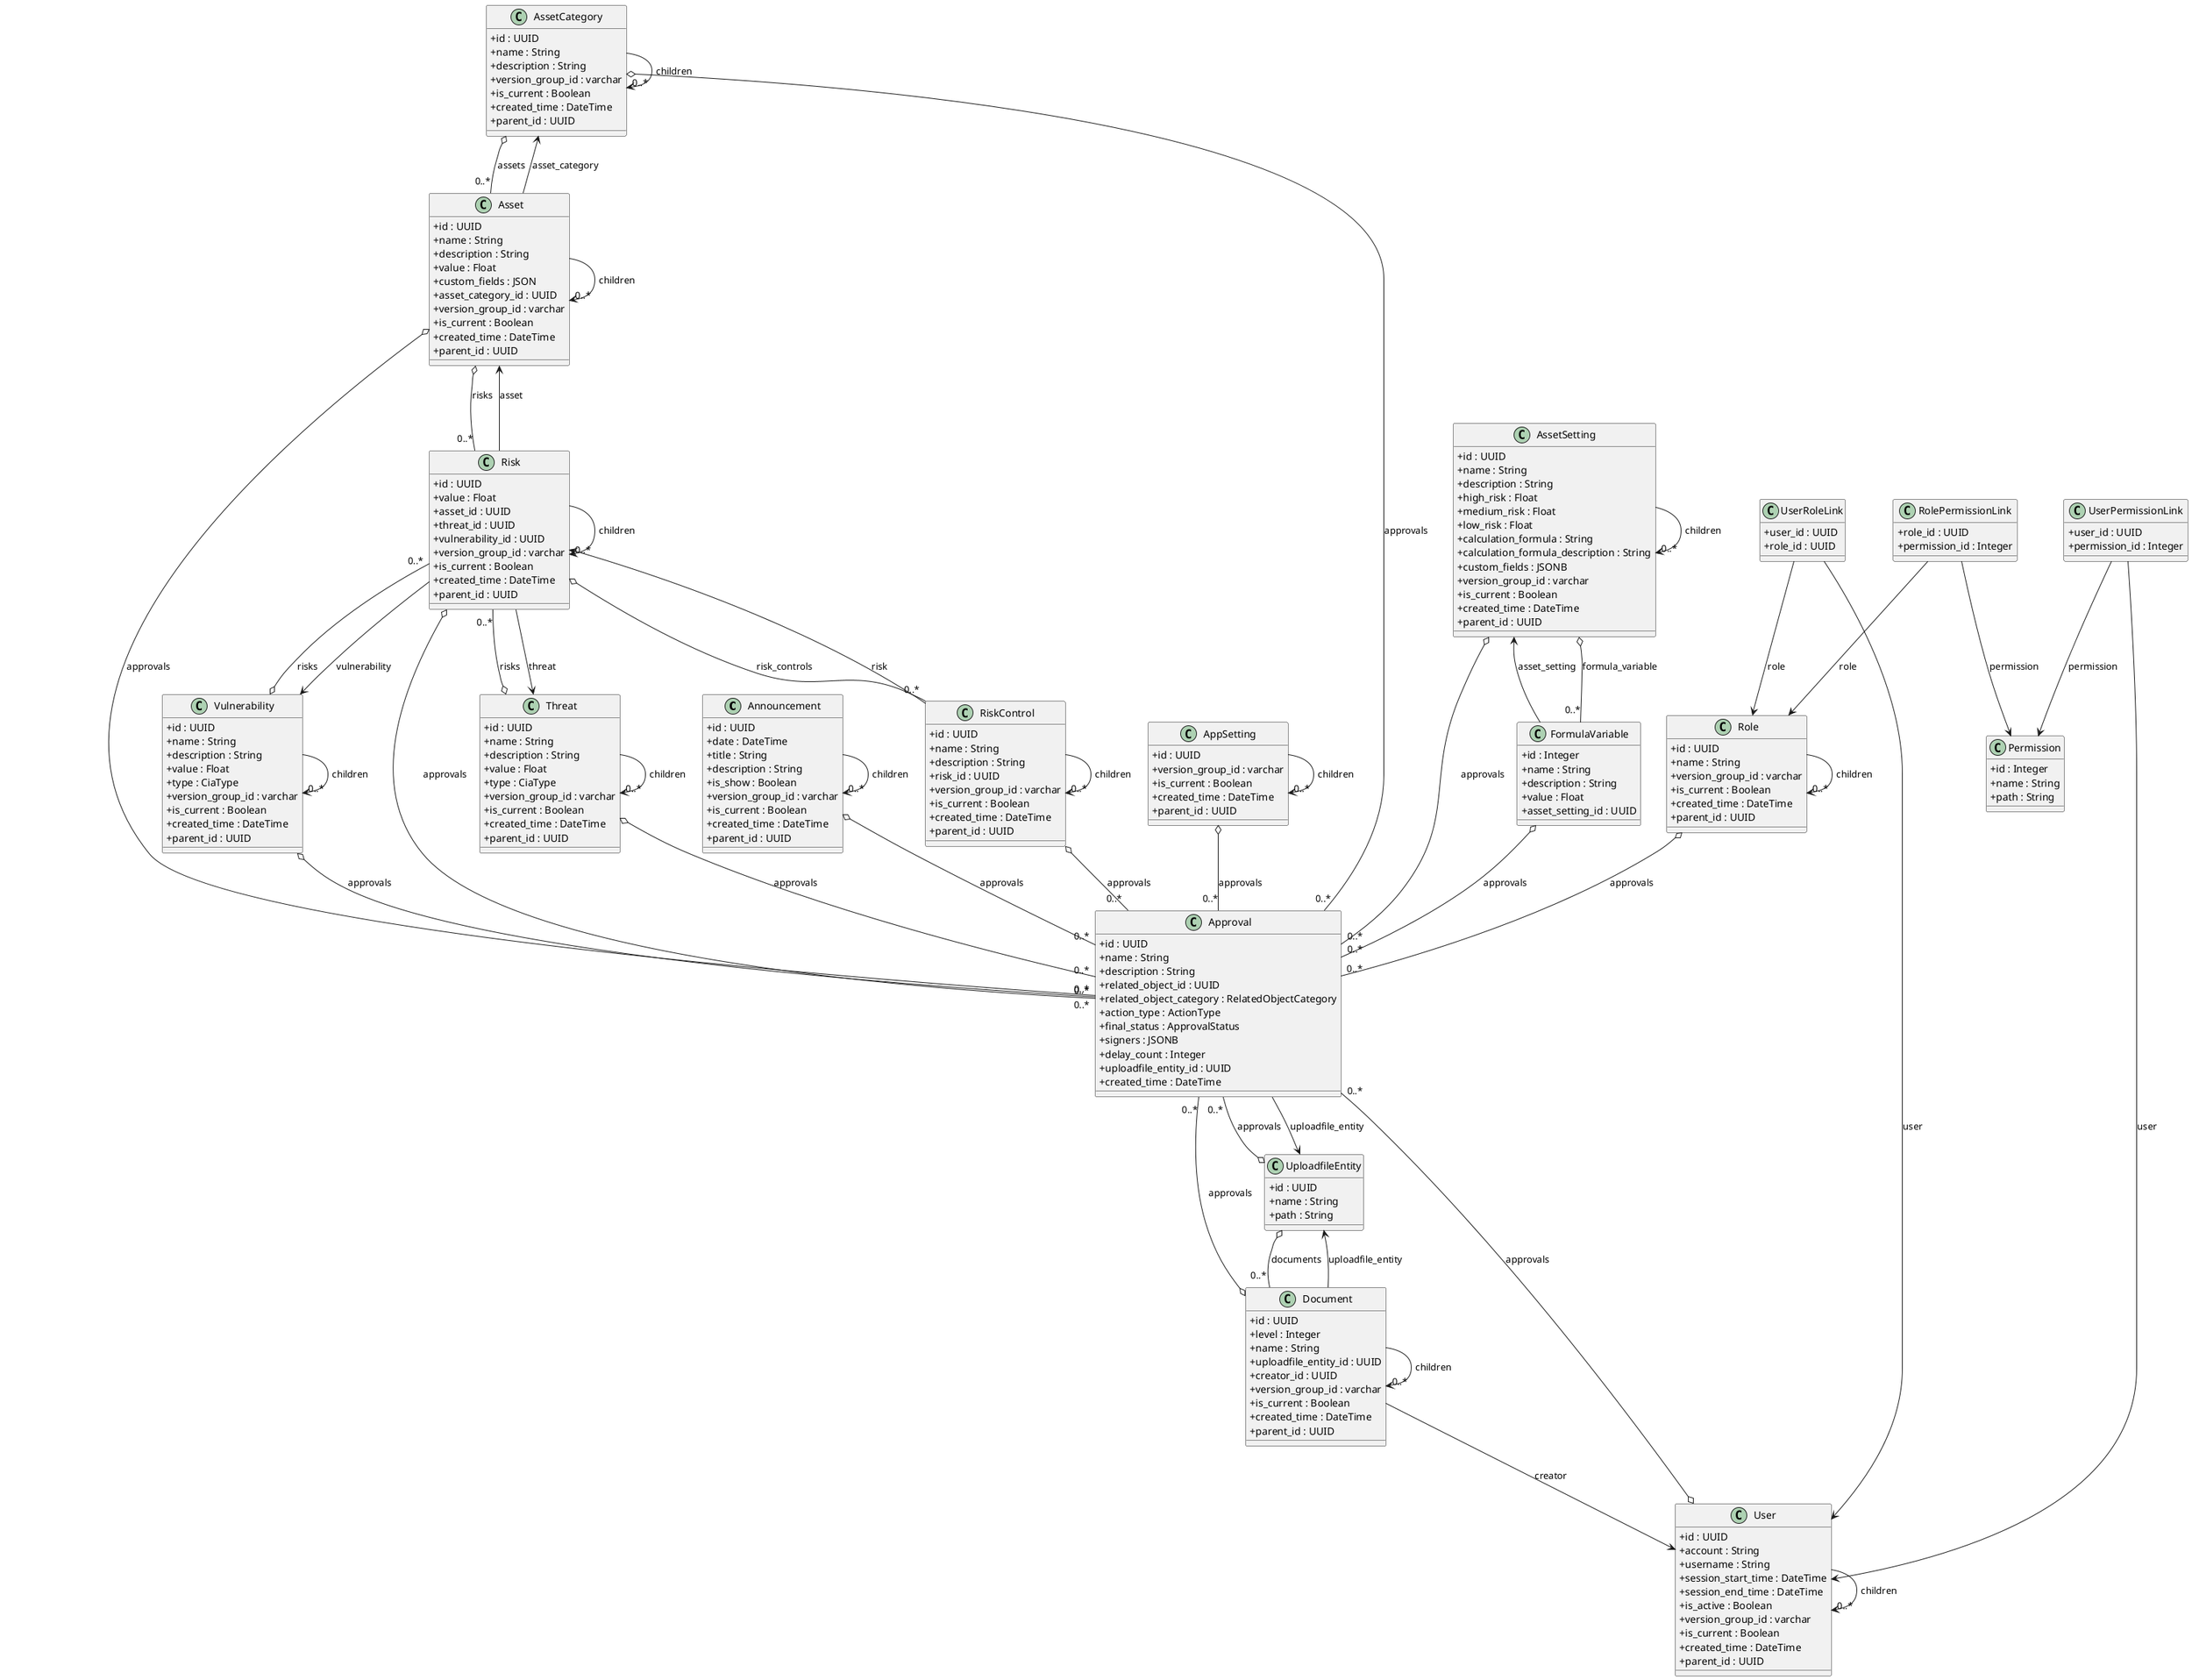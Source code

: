 @startuml
' skin rose
skinparam classAttributeIconSize 0

class Announcement {
  + id : UUID
  + date : DateTime
  + title : String
  + description : String
  + is_show : Boolean
  + version_group_id : varchar
  + is_current : Boolean
  + created_time : DateTime
  + parent_id : UUID
}

class AppSetting {
  + id : UUID
  + version_group_id : varchar
  + is_current : Boolean
  + created_time : DateTime
  + parent_id : UUID
}

class Approval {
  + id : UUID
  + name : String
  + description : String
  + related_object_id : UUID
  + related_object_category : RelatedObjectCategory
  + action_type : ActionType
  + final_status : ApprovalStatus
  + signers : JSONB
  + delay_count : Integer
  + uploadfile_entity_id : UUID
  + created_time : DateTime
}

class AssetCategory {
  + id : UUID
  + name : String
  + description : String
  + version_group_id : varchar
  + is_current : Boolean
  + created_time : DateTime
  + parent_id : UUID
}

class AssetSetting {
  + id : UUID
  + name : String
  + description : String
  + high_risk : Float
  + medium_risk : Float
  + low_risk : Float
  + calculation_formula : String
  + calculation_formula_description : String
  + custom_fields : JSONB
  + version_group_id : varchar
  + is_current : Boolean
  + created_time : DateTime
  + parent_id : UUID
}

class Asset {
  + id : UUID
  + name : String
  + description : String
  + value : Float
  + custom_fields : JSON
  + asset_category_id : UUID
  + version_group_id : varchar
  + is_current : Boolean
  + created_time : DateTime
  + parent_id : UUID
}

class Document {
  + id : UUID
  + level : Integer
  + name : String
  + uploadfile_entity_id : UUID
  + creator_id : UUID
  + version_group_id : varchar
  + is_current : Boolean
  + created_time : DateTime
  + parent_id : UUID
}

class FormulaVariable {
  + id : Integer
  + name : String
  + description : String
  + value : Float
  + asset_setting_id : UUID
}

class Permission {
  + id : Integer
  + name : String
  + path : String
}

class RiskControl {
  + id : UUID
  + name : String
  + description : String
  + risk_id : UUID
  + version_group_id : varchar
  + is_current : Boolean
  + created_time : DateTime
  + parent_id : UUID
}

class Risk {
  + id : UUID
  + value : Float
  + asset_id : UUID
  + threat_id : UUID
  + vulnerability_id : UUID
  + version_group_id : varchar
  + is_current : Boolean
  + created_time : DateTime
  + parent_id : UUID
}

class RolePermissionLink {
  + role_id : UUID
  + permission_id : Integer
}

class Role {
  + id : UUID
  + name : String
  + version_group_id : varchar
  + is_current : Boolean
  + created_time : DateTime
  + parent_id : UUID
}

class Threat {
  + id : UUID
  + name : String
  + description : String
  + value : Float
  + type : CiaType
  + version_group_id : varchar
  + is_current : Boolean
  + created_time : DateTime
  + parent_id : UUID
}

class UploadfileEntity {
  + id : UUID
  + name : String
  + path : String
}

class UserPermissionLink {
  + user_id : UUID
  + permission_id : Integer
}

class UserRoleLink {
  + user_id : UUID
  + role_id : UUID
}

class User {
  + id : UUID
  + account : String
  + username : String
  + session_start_time : DateTime
  + session_end_time : DateTime
  + is_active : Boolean
  + version_group_id : varchar
  + is_current : Boolean
  + created_time : DateTime
  + parent_id : UUID
}

class Vulnerability {
  + id : UUID
  + name : String
  + description : String
  + value : Float
  + type : CiaType
  + version_group_id : varchar
  + is_current : Boolean
  + created_time : DateTime
  + parent_id : UUID
}

' Relationships '
Announcement --> "0..*" Announcement : children
Announcement o-- "0..*" Approval : approvals

AppSetting --> "0..*" AppSetting : children
AppSetting o-- "0..*" Approval : approvals

AssetCategory --> "0..*" AssetCategory : children
AssetCategory o-- "0..*" Asset : assets
AssetCategory o-- "0..*" Approval : approvals

AssetSetting --> "0..*" AssetSetting : children
AssetSetting o-- "0..*" FormulaVariable : formula_variable
AssetSetting o-- "0..*" Approval : approvals

Asset --> "0..*" Asset : children
Asset o-- "0..*" Risk : risks
Asset --> AssetCategory : asset_category
Asset o-- "0..*" Approval : approvals

Document --> "0..*" Document : children
Document --> UploadfileEntity : uploadfile_entity
Document --> User : creator
Document o-- "0..*" Approval : approvals

UploadfileEntity o-- "0..*" Document : documents
UploadfileEntity o-- "0..*" Approval : approvals

Approval --> UploadfileEntity : uploadfile_entity

FormulaVariable --> AssetSetting : asset_setting
FormulaVariable o-- "0..*" Approval : approvals

Risk --> "0..*" Risk : children
Risk --> Asset : asset
Risk --> Threat : threat
Risk --> Vulnerability : vulnerability
Risk o-- "0..*" RiskControl : risk_controls
Risk o-- "0..*" Approval : approvals

RiskControl --> Risk : risk
RiskControl --> "0..*" RiskControl : children
RiskControl o-- "0..*" Approval : approvals

RolePermissionLink --> Role : role
RolePermissionLink --> Permission : permission

UserPermissionLink --> User : user
UserPermissionLink --> Permission : permission

UserRoleLink --> User : user
UserRoleLink --> Role : role

Role --> "0..*" Role : children
Role o-- "0..*" Approval : approvals

User --> "0..*" User : children
User o-- "0..*" Approval : approvals

Threat --> "0..*" Threat : children
Threat o-- "0..*" Risk : risks
Threat o-- "0..*" Approval : approvals

Vulnerability --> "0..*" Vulnerability : children
Vulnerability o-- "0..*" Risk : risks
Vulnerability o-- "0..*" Approval : approvals
@enduml
